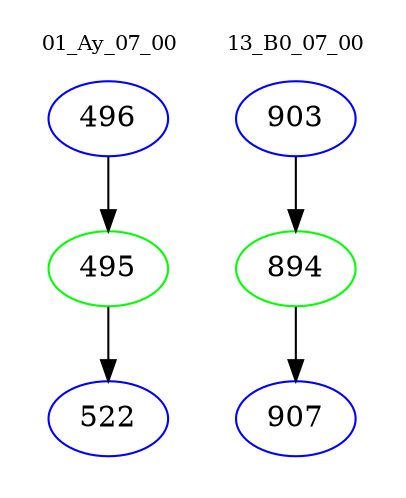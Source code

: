 digraph{
subgraph cluster_0 {
color = white
label = "01_Ay_07_00";
fontsize=10;
T0_496 [label="496", color="blue"]
T0_496 -> T0_495 [color="black"]
T0_495 [label="495", color="green"]
T0_495 -> T0_522 [color="black"]
T0_522 [label="522", color="blue"]
}
subgraph cluster_1 {
color = white
label = "13_B0_07_00";
fontsize=10;
T1_903 [label="903", color="blue"]
T1_903 -> T1_894 [color="black"]
T1_894 [label="894", color="green"]
T1_894 -> T1_907 [color="black"]
T1_907 [label="907", color="blue"]
}
}
